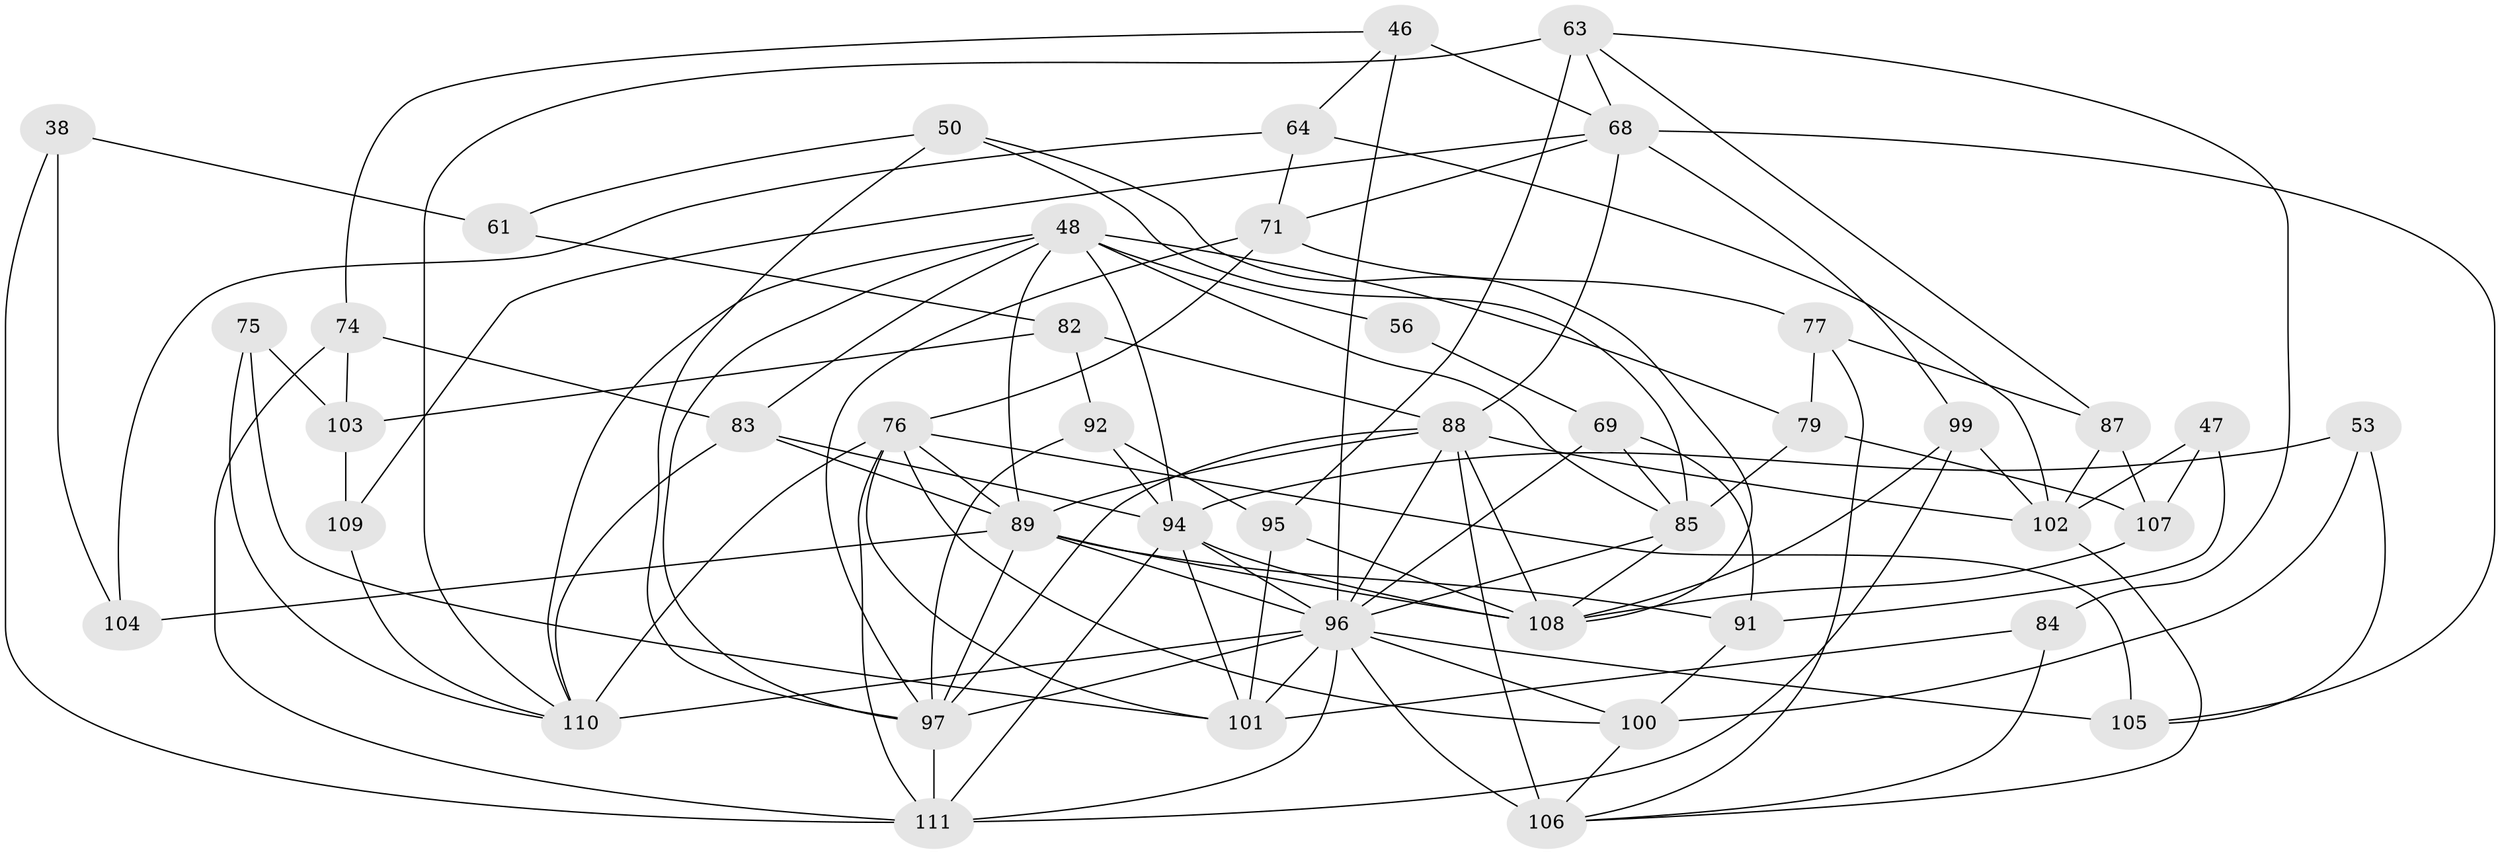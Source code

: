 // original degree distribution, {4: 1.0}
// Generated by graph-tools (version 1.1) at 2025/03/03/04/25 22:03:27]
// undirected, 44 vertices, 112 edges
graph export_dot {
graph [start="1"]
  node [color=gray90,style=filled];
  38;
  46 [super="+15"];
  47;
  48 [super="+28+19"];
  50;
  53;
  56;
  61;
  63 [super="+44"];
  64;
  68 [super="+62+33"];
  69;
  71 [super="+66"];
  74 [super="+55"];
  75;
  76 [super="+58"];
  77;
  79;
  82 [super="+18"];
  83 [super="+1+24+40"];
  84;
  85 [super="+42"];
  87;
  88 [super="+8+30+12+51"];
  89 [super="+6+13+80+32"];
  91;
  92;
  94 [super="+10+54+57"];
  95;
  96 [super="+41+39+72+90"];
  97 [super="+22+78+59"];
  99;
  100 [super="+29"];
  101 [super="+73"];
  102 [super="+34+31"];
  103 [super="+21"];
  104 [super="+36"];
  105;
  106 [super="+86"];
  107;
  108 [super="+27+98"];
  109;
  110 [super="+60+93"];
  111 [super="+9"];
  38 -- 104 [weight=2];
  38 -- 61;
  38 -- 111;
  46 -- 64;
  46 -- 96 [weight=3];
  46 -- 68;
  46 -- 74;
  47 -- 107;
  47 -- 102 [weight=2];
  47 -- 91;
  48 -- 56 [weight=3];
  48 -- 83;
  48 -- 94;
  48 -- 79;
  48 -- 89;
  48 -- 97;
  48 -- 110;
  48 -- 85;
  50 -- 108;
  50 -- 61;
  50 -- 85;
  50 -- 97;
  53 -- 105;
  53 -- 100 [weight=2];
  53 -- 94;
  56 -- 69;
  61 -- 82 [weight=2];
  63 -- 84;
  63 -- 95;
  63 -- 110 [weight=2];
  63 -- 68;
  63 -- 87;
  64 -- 71;
  64 -- 104;
  64 -- 102;
  68 -- 109;
  68 -- 88 [weight=3];
  68 -- 99;
  68 -- 71 [weight=2];
  68 -- 105;
  69 -- 85;
  69 -- 91;
  69 -- 96;
  71 -- 76;
  71 -- 97;
  71 -- 77;
  74 -- 103 [weight=2];
  74 -- 83 [weight=2];
  74 -- 111;
  75 -- 101 [weight=2];
  75 -- 103;
  75 -- 110;
  76 -- 105;
  76 -- 100;
  76 -- 101;
  76 -- 89;
  76 -- 111;
  76 -- 110 [weight=2];
  77 -- 87;
  77 -- 79;
  77 -- 106;
  79 -- 85;
  79 -- 107;
  82 -- 88 [weight=2];
  82 -- 103;
  82 -- 92;
  83 -- 94 [weight=3];
  83 -- 89 [weight=3];
  83 -- 110;
  84 -- 101 [weight=2];
  84 -- 106;
  85 -- 96;
  85 -- 108;
  87 -- 107;
  87 -- 102;
  88 -- 102 [weight=2];
  88 -- 96;
  88 -- 106 [weight=3];
  88 -- 89 [weight=2];
  88 -- 97 [weight=2];
  88 -- 108;
  89 -- 108 [weight=3];
  89 -- 96 [weight=5];
  89 -- 97;
  89 -- 104 [weight=3];
  89 -- 91;
  91 -- 100;
  92 -- 94;
  92 -- 95;
  92 -- 97;
  94 -- 101;
  94 -- 111;
  94 -- 96;
  94 -- 108;
  95 -- 101;
  95 -- 108;
  96 -- 100;
  96 -- 101;
  96 -- 106;
  96 -- 97;
  96 -- 105;
  96 -- 110 [weight=6];
  96 -- 111;
  97 -- 111 [weight=2];
  99 -- 111;
  99 -- 102;
  99 -- 108;
  100 -- 106;
  102 -- 106;
  103 -- 109 [weight=2];
  107 -- 108;
  109 -- 110;
}
